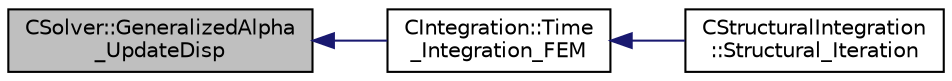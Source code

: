 digraph "CSolver::GeneralizedAlpha_UpdateDisp"
{
  edge [fontname="Helvetica",fontsize="10",labelfontname="Helvetica",labelfontsize="10"];
  node [fontname="Helvetica",fontsize="10",shape=record];
  rankdir="LR";
  Node837 [label="CSolver::GeneralizedAlpha\l_UpdateDisp",height=0.2,width=0.4,color="black", fillcolor="grey75", style="filled", fontcolor="black"];
  Node837 -> Node838 [dir="back",color="midnightblue",fontsize="10",style="solid",fontname="Helvetica"];
  Node838 [label="CIntegration::Time\l_Integration_FEM",height=0.2,width=0.4,color="black", fillcolor="white", style="filled",URL="$class_c_integration.html#a4ac7acdec8fdf941a4efc90b3f82a68c",tooltip="Do the time integration (explicit or implicit) of the numerical system on a FEM framework. "];
  Node838 -> Node839 [dir="back",color="midnightblue",fontsize="10",style="solid",fontname="Helvetica"];
  Node839 [label="CStructuralIntegration\l::Structural_Iteration",height=0.2,width=0.4,color="black", fillcolor="white", style="filled",URL="$class_c_structural_integration.html#a4ead61d285b14be8d0f78ab1bd238c5a",tooltip="Do the numerical integration (implicit) of the structural solver. "];
}
